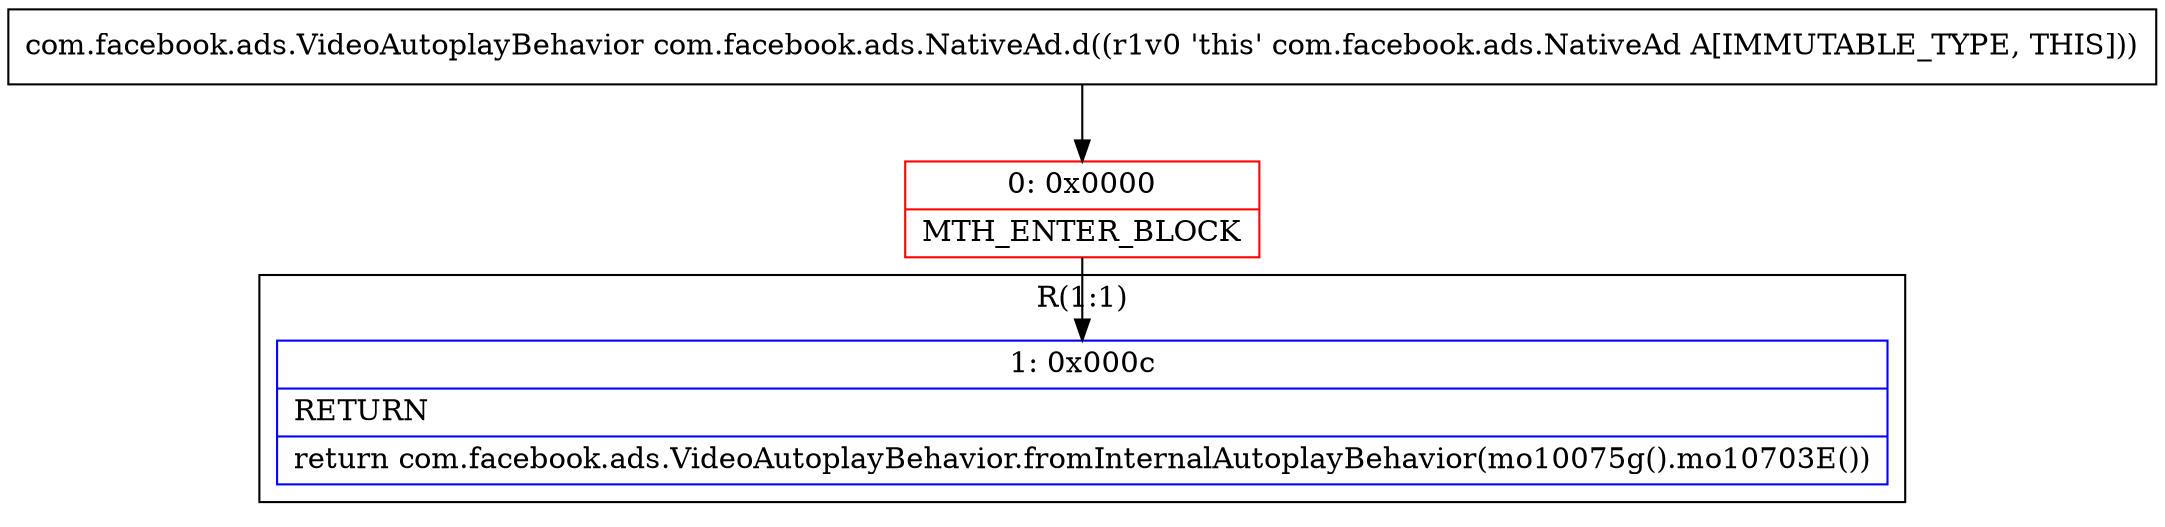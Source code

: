 digraph "CFG forcom.facebook.ads.NativeAd.d()Lcom\/facebook\/ads\/VideoAutoplayBehavior;" {
subgraph cluster_Region_1644497566 {
label = "R(1:1)";
node [shape=record,color=blue];
Node_1 [shape=record,label="{1\:\ 0x000c|RETURN\l|return com.facebook.ads.VideoAutoplayBehavior.fromInternalAutoplayBehavior(mo10075g().mo10703E())\l}"];
}
Node_0 [shape=record,color=red,label="{0\:\ 0x0000|MTH_ENTER_BLOCK\l}"];
MethodNode[shape=record,label="{com.facebook.ads.VideoAutoplayBehavior com.facebook.ads.NativeAd.d((r1v0 'this' com.facebook.ads.NativeAd A[IMMUTABLE_TYPE, THIS])) }"];
MethodNode -> Node_0;
Node_0 -> Node_1;
}

